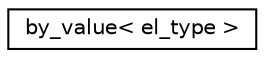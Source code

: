 digraph G
{
  edge [fontname="Helvetica",fontsize="10",labelfontname="Helvetica",labelfontsize="10"];
  node [fontname="Helvetica",fontsize="10",shape=record];
  rankdir="LR";
  Node1 [label="by_value\< el_type \>",height=0.2,width=0.4,color="black", fillcolor="white", style="filled",URL="$structby__value.html",tooltip="Functor for comparing elements by value (in decreasing order) instead of by index."];
}
